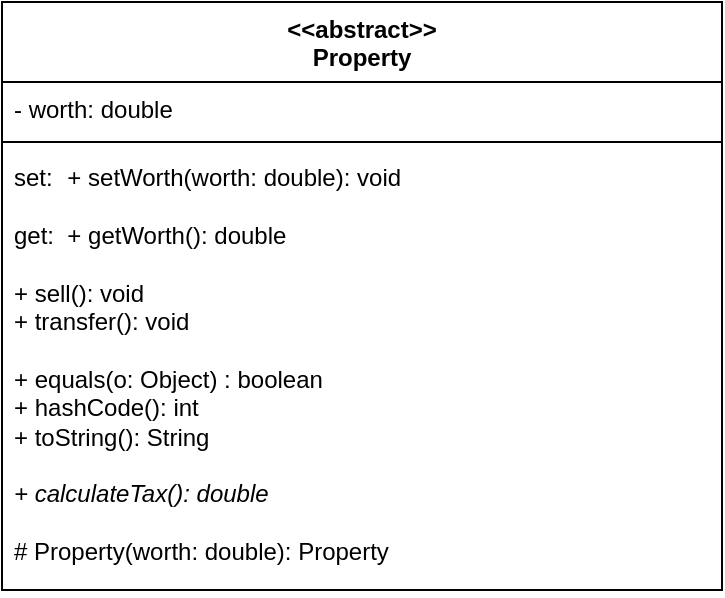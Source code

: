 <mxfile version="27.0.5" pages="5">
  <diagram name="Property" id="wa5DwxjNyDhalCKVPrPP">
    <mxGraphModel dx="815" dy="485" grid="1" gridSize="10" guides="1" tooltips="1" connect="1" arrows="1" fold="1" page="1" pageScale="1" pageWidth="827" pageHeight="1169" background="#ffffff" math="0" shadow="0">
      <root>
        <mxCell id="0" />
        <mxCell id="1" parent="0" />
        <mxCell id="NBuTn_BIuKZggfuIWKDu-5" value="&lt;div&gt;&amp;lt;&amp;lt;abstract&amp;gt;&amp;gt;&lt;/div&gt;Property" style="swimlane;fontStyle=1;align=center;verticalAlign=top;childLayout=stackLayout;horizontal=1;startSize=40;horizontalStack=0;resizeParent=1;resizeParentMax=0;resizeLast=0;collapsible=1;marginBottom=0;whiteSpace=wrap;html=1;" parent="1" vertex="1">
          <mxGeometry x="240" y="160" width="360" height="294" as="geometry" />
        </mxCell>
        <mxCell id="NBuTn_BIuKZggfuIWKDu-6" value="- worth: double" style="text;strokeColor=none;fillColor=none;align=left;verticalAlign=top;spacingLeft=4;spacingRight=4;overflow=hidden;rotatable=0;points=[[0,0.5],[1,0.5]];portConstraint=eastwest;whiteSpace=wrap;html=1;" parent="NBuTn_BIuKZggfuIWKDu-5" vertex="1">
          <mxGeometry y="40" width="360" height="26" as="geometry" />
        </mxCell>
        <mxCell id="NBuTn_BIuKZggfuIWKDu-7" value="" style="line;strokeWidth=1;fillColor=none;align=left;verticalAlign=middle;spacingTop=-1;spacingLeft=3;spacingRight=3;rotatable=0;labelPosition=right;points=[];portConstraint=eastwest;strokeColor=inherit;" parent="NBuTn_BIuKZggfuIWKDu-5" vertex="1">
          <mxGeometry y="66" width="360" height="8" as="geometry" />
        </mxCell>
        <mxCell id="NBuTn_BIuKZggfuIWKDu-8" value="set:&lt;span style=&quot;white-space: pre;&quot;&gt;&#x9;&lt;/span&gt;+&amp;nbsp;setWorth(worth: double): void&lt;div&gt;&lt;br&gt;&lt;/div&gt;&lt;div&gt;get:&lt;span style=&quot;white-space: pre;&quot;&gt;&#x9;&lt;/span&gt;+ getWorth(): double&lt;/div&gt;&lt;div&gt;&lt;br&gt;&lt;/div&gt;&lt;div&gt;+ sell(): void&lt;/div&gt;&lt;div&gt;+ transfer(): void&lt;/div&gt;&lt;div&gt;&lt;br&gt;&lt;/div&gt;&lt;div&gt;+ equals(o: Object) : boolean&lt;/div&gt;&lt;div&gt;+ hashCode(): int&lt;/div&gt;&lt;div&gt;+ toString(): String&lt;/div&gt;&lt;div&gt;&lt;br&gt;&lt;/div&gt;&lt;div&gt;&lt;i&gt;+&amp;nbsp;calculateTax(): double&lt;/i&gt;&lt;/div&gt;&lt;div&gt;&lt;br&gt;&lt;/div&gt;&lt;div&gt;# Property(worth: double): Property&lt;/div&gt;" style="text;strokeColor=none;fillColor=none;align=left;verticalAlign=top;spacingLeft=4;spacingRight=4;overflow=hidden;rotatable=0;points=[[0,0.5],[1,0.5]];portConstraint=eastwest;whiteSpace=wrap;html=1;" parent="NBuTn_BIuKZggfuIWKDu-5" vertex="1">
          <mxGeometry y="74" width="360" height="220" as="geometry" />
        </mxCell>
      </root>
    </mxGraphModel>
  </diagram>
  <diagram id="2PcXBCJ3D4JY9jDkYHzC" name="Apartment">
    <mxGraphModel dx="983" dy="586" grid="1" gridSize="10" guides="1" tooltips="1" connect="1" arrows="1" fold="1" page="1" pageScale="1" pageWidth="827" pageHeight="1169" math="0" shadow="0">
      <root>
        <mxCell id="0" />
        <mxCell id="1" parent="0" />
        <mxCell id="tngslsXcdeeJgETgk8ic-1" value="Apartment" style="swimlane;fontStyle=1;align=center;verticalAlign=top;childLayout=stackLayout;horizontal=1;startSize=26;horizontalStack=0;resizeParent=1;resizeParentMax=0;resizeLast=0;collapsible=1;marginBottom=0;whiteSpace=wrap;html=1;" vertex="1" parent="1">
          <mxGeometry x="240" y="280" width="360" height="240" as="geometry" />
        </mxCell>
        <mxCell id="tngslsXcdeeJgETgk8ic-2" value="- square: int" style="text;strokeColor=none;fillColor=none;align=left;verticalAlign=top;spacingLeft=4;spacingRight=4;overflow=hidden;rotatable=0;points=[[0,0.5],[1,0.5]];portConstraint=eastwest;whiteSpace=wrap;html=1;" vertex="1" parent="tngslsXcdeeJgETgk8ic-1">
          <mxGeometry y="26" width="360" height="26" as="geometry" />
        </mxCell>
        <mxCell id="tngslsXcdeeJgETgk8ic-3" value="" style="line;strokeWidth=1;fillColor=none;align=left;verticalAlign=middle;spacingTop=-1;spacingLeft=3;spacingRight=3;rotatable=0;labelPosition=right;points=[];portConstraint=eastwest;strokeColor=inherit;" vertex="1" parent="tngslsXcdeeJgETgk8ic-1">
          <mxGeometry y="52" width="360" height="8" as="geometry" />
        </mxCell>
        <mxCell id="tngslsXcdeeJgETgk8ic-4" value="&lt;div&gt;&lt;span style=&quot;background-color: transparent; color: light-dark(rgb(0, 0, 0), rgb(255, 255, 255));&quot;&gt;set:&lt;/span&gt;&lt;span style=&quot;background-color: transparent; color: light-dark(rgb(0, 0, 0), rgb(255, 255, 255)); white-space: pre;&quot;&gt;&#x9;&lt;/span&gt;&lt;span style=&quot;background-color: transparent; color: light-dark(rgb(0, 0, 0), rgb(255, 255, 255));&quot;&gt;+&amp;nbsp;setSquare(square: int): void&lt;/span&gt;&lt;/div&gt;&lt;div&gt;&lt;br&gt;&lt;/div&gt;&lt;div&gt;get:&lt;span style=&quot;white-space: pre;&quot;&gt;&#x9;&lt;/span&gt;+ getSquare(): double&lt;/div&gt;&lt;div&gt;&lt;br&gt;&lt;/div&gt;&lt;div&gt;+ equals(o: Object) : boolean&lt;/div&gt;&lt;div&gt;+ hashCode(): int&lt;/div&gt;&lt;div&gt;+ toString(): String&lt;/div&gt;&lt;div&gt;&lt;br&gt;&lt;/div&gt;&lt;div&gt;+&amp;nbsp;calculateTax(): double&lt;/div&gt;&lt;div&gt;&lt;br&gt;&lt;/div&gt;&lt;div&gt;+ Apartment(worth: double, square: int):&amp;nbsp;&lt;span style=&quot;background-color: transparent; color: light-dark(rgb(0, 0, 0), rgb(255, 255, 255));&quot;&gt;Apartment&lt;/span&gt;&lt;/div&gt;" style="text;strokeColor=none;fillColor=none;align=left;verticalAlign=top;spacingLeft=4;spacingRight=4;overflow=hidden;rotatable=0;points=[[0,0.5],[1,0.5]];portConstraint=eastwest;whiteSpace=wrap;html=1;" vertex="1" parent="tngslsXcdeeJgETgk8ic-1">
          <mxGeometry y="60" width="360" height="180" as="geometry" />
        </mxCell>
      </root>
    </mxGraphModel>
  </diagram>
  <diagram id="MML_0T4TknuVYWK0OmkL" name="CountryHouse">
    <mxGraphModel dx="1501" dy="894" grid="1" gridSize="10" guides="1" tooltips="1" connect="1" arrows="1" fold="1" page="1" pageScale="1" pageWidth="827" pageHeight="1169" math="0" shadow="0">
      <root>
        <mxCell id="0" />
        <mxCell id="1" parent="0" />
        <mxCell id="4uCtz70Mz78W5FDCNoMP-1" value="CountryHouse" style="swimlane;fontStyle=1;align=center;verticalAlign=top;childLayout=stackLayout;horizontal=1;startSize=26;horizontalStack=0;resizeParent=1;resizeParentMax=0;resizeLast=0;collapsible=1;marginBottom=0;whiteSpace=wrap;html=1;" vertex="1" parent="1">
          <mxGeometry x="240" y="240" width="360" height="280" as="geometry" />
        </mxCell>
        <mxCell id="4uCtz70Mz78W5FDCNoMP-2" value="- ownershipSquare: int&lt;div&gt;- houseSquare: int&lt;/div&gt;" style="text;strokeColor=none;fillColor=none;align=left;verticalAlign=top;spacingLeft=4;spacingRight=4;overflow=hidden;rotatable=0;points=[[0,0.5],[1,0.5]];portConstraint=eastwest;whiteSpace=wrap;html=1;" vertex="1" parent="4uCtz70Mz78W5FDCNoMP-1">
          <mxGeometry y="26" width="360" height="34" as="geometry" />
        </mxCell>
        <mxCell id="4uCtz70Mz78W5FDCNoMP-3" value="" style="line;strokeWidth=1;fillColor=none;align=left;verticalAlign=middle;spacingTop=-1;spacingLeft=3;spacingRight=3;rotatable=0;labelPosition=right;points=[];portConstraint=eastwest;strokeColor=inherit;" vertex="1" parent="4uCtz70Mz78W5FDCNoMP-1">
          <mxGeometry y="60" width="360" height="8" as="geometry" />
        </mxCell>
        <mxCell id="4uCtz70Mz78W5FDCNoMP-4" value="set:&lt;span style=&quot;white-space: pre;&quot;&gt;&#x9;&lt;/span&gt;+&amp;nbsp;setOwnershipSquare(ownershipSquare: int): void&lt;br&gt;set:&lt;span style=&quot;white-space: pre;&quot;&gt;&#x9;&lt;/span&gt;+&amp;nbsp;setHouseSquare(houseSquare: int): void&lt;br&gt;&lt;div&gt;&lt;br&gt;&lt;/div&gt;&lt;div&gt;get:&lt;span style=&quot;white-space: pre;&quot;&gt;&#x9;&lt;/span&gt;+ getOwnershipSquare(): int&lt;br&gt;get:&lt;span style=&quot;white-space: pre;&quot;&gt;&#x9;&lt;/span&gt;+ getHouseSquare(): int&lt;/div&gt;&lt;div&gt;&lt;br&gt;&lt;/div&gt;&lt;div&gt;+ equals(o: Object) : boolean&lt;/div&gt;&lt;div&gt;+ hashCode(): int&lt;/div&gt;&lt;div&gt;+ toString(): String&lt;/div&gt;&lt;div&gt;&lt;br&gt;&lt;/div&gt;&lt;div&gt;+&amp;nbsp;calculateTax(): double&lt;/div&gt;&lt;div&gt;&lt;br&gt;&lt;/div&gt;&lt;div style=&quot;&quot;&gt;+ CountryHouse(worth: double, ownershipSquare: int,&amp;nbsp;&lt;span style=&quot;background-color: transparent; color: light-dark(rgb(0, 0, 0), rgb(255, 255, 255));&quot;&gt;houseSquare&lt;/span&gt;&lt;span style=&quot;background-color: transparent; color: light-dark(rgb(0, 0, 0), rgb(255, 255, 255));&quot;&gt;: int):&amp;nbsp;CountryHouse&lt;/span&gt;&lt;/div&gt;" style="text;strokeColor=none;fillColor=none;align=left;verticalAlign=top;spacingLeft=4;spacingRight=4;overflow=hidden;rotatable=0;points=[[0,0.5],[1,0.5]];portConstraint=eastwest;whiteSpace=wrap;html=1;" vertex="1" parent="4uCtz70Mz78W5FDCNoMP-1">
          <mxGeometry y="68" width="360" height="212" as="geometry" />
        </mxCell>
      </root>
    </mxGraphModel>
  </diagram>
  <diagram id="dmJMGbZIgpXNnd3IKGhf" name="Car">
    <mxGraphModel dx="713" dy="425" grid="1" gridSize="10" guides="1" tooltips="1" connect="1" arrows="1" fold="1" page="1" pageScale="1" pageWidth="827" pageHeight="1169" math="0" shadow="0">
      <root>
        <mxCell id="0" />
        <mxCell id="1" parent="0" />
        <mxCell id="lImpQYLB9tXkaHJ4s6v8-1" value="Car" style="swimlane;fontStyle=1;align=center;verticalAlign=top;childLayout=stackLayout;horizontal=1;startSize=26;horizontalStack=0;resizeParent=1;resizeParentMax=0;resizeLast=0;collapsible=1;marginBottom=0;whiteSpace=wrap;html=1;" vertex="1" parent="1">
          <mxGeometry x="240" y="280" width="360" height="280" as="geometry" />
        </mxCell>
        <mxCell id="lImpQYLB9tXkaHJ4s6v8-2" value="- volume: double&lt;div&gt;- year: int&lt;/div&gt;" style="text;strokeColor=none;fillColor=none;align=left;verticalAlign=top;spacingLeft=4;spacingRight=4;overflow=hidden;rotatable=0;points=[[0,0.5],[1,0.5]];portConstraint=eastwest;whiteSpace=wrap;html=1;" vertex="1" parent="lImpQYLB9tXkaHJ4s6v8-1">
          <mxGeometry y="26" width="360" height="34" as="geometry" />
        </mxCell>
        <mxCell id="lImpQYLB9tXkaHJ4s6v8-3" value="" style="line;strokeWidth=1;fillColor=none;align=left;verticalAlign=middle;spacingTop=-1;spacingLeft=3;spacingRight=3;rotatable=0;labelPosition=right;points=[];portConstraint=eastwest;strokeColor=inherit;" vertex="1" parent="lImpQYLB9tXkaHJ4s6v8-1">
          <mxGeometry y="60" width="360" height="8" as="geometry" />
        </mxCell>
        <mxCell id="lImpQYLB9tXkaHJ4s6v8-4" value="set:&lt;span style=&quot;white-space: pre;&quot;&gt;&#x9;&lt;/span&gt;+&amp;nbsp;setVolume(volume: double): void&lt;br&gt;set:&lt;span style=&quot;white-space: pre;&quot;&gt;&#x9;&lt;/span&gt;+&amp;nbsp;setYear(year: int): void&lt;br&gt;&lt;div&gt;&lt;br&gt;&lt;/div&gt;&lt;div&gt;get:&lt;span style=&quot;white-space: pre;&quot;&gt;&#x9;&lt;/span&gt;+ getVolume(): double&lt;br&gt;get:&lt;span style=&quot;white-space: pre;&quot;&gt;&#x9;&lt;/span&gt;+ getYear(): int&lt;/div&gt;&lt;div&gt;&lt;br&gt;&lt;/div&gt;&lt;div&gt;+ equals(o: Object) : boolean&lt;/div&gt;&lt;div&gt;+ hashCode(): int&lt;/div&gt;&lt;div&gt;+ toString(): String&lt;/div&gt;&lt;div&gt;&lt;br&gt;&lt;/div&gt;&lt;div&gt;+&amp;nbsp;calculateTax(): double&lt;/div&gt;&lt;div&gt;&lt;br&gt;&lt;/div&gt;&lt;div&gt;+ Car(worth: double, volume: double, year: int):&amp;nbsp;&lt;span style=&quot;background-color: transparent; color: light-dark(rgb(0, 0, 0), rgb(255, 255, 255));&quot;&gt;Car&lt;/span&gt;&lt;/div&gt;" style="text;strokeColor=none;fillColor=none;align=left;verticalAlign=top;spacingLeft=4;spacingRight=4;overflow=hidden;rotatable=0;points=[[0,0.5],[1,0.5]];portConstraint=eastwest;whiteSpace=wrap;html=1;" vertex="1" parent="lImpQYLB9tXkaHJ4s6v8-1">
          <mxGeometry y="68" width="360" height="212" as="geometry" />
        </mxCell>
      </root>
    </mxGraphModel>
  </diagram>
  <diagram id="FRvbGtxtwFznawsBDKb9" name="ALL">
    <mxGraphModel dx="1678" dy="999" grid="1" gridSize="10" guides="1" tooltips="1" connect="1" arrows="1" fold="1" page="1" pageScale="1" pageWidth="1169" pageHeight="1654" math="0" shadow="0">
      <root>
        <mxCell id="0" />
        <mxCell id="1" parent="0" />
        <mxCell id="xRrL83cO2sX1_kC5AzY_-1" value="&lt;div&gt;&amp;lt;&amp;lt;abstract&amp;gt;&amp;gt;&lt;/div&gt;Property" style="swimlane;fontStyle=1;align=center;verticalAlign=top;childLayout=stackLayout;horizontal=1;startSize=40;horizontalStack=0;resizeParent=1;resizeParentMax=0;resizeLast=0;collapsible=1;marginBottom=0;whiteSpace=wrap;html=1;" vertex="1" parent="1">
          <mxGeometry x="400" y="120" width="360" height="294" as="geometry" />
        </mxCell>
        <mxCell id="xRrL83cO2sX1_kC5AzY_-2" value="- worth: double" style="text;strokeColor=none;fillColor=none;align=left;verticalAlign=top;spacingLeft=4;spacingRight=4;overflow=hidden;rotatable=0;points=[[0,0.5],[1,0.5]];portConstraint=eastwest;whiteSpace=wrap;html=1;" vertex="1" parent="xRrL83cO2sX1_kC5AzY_-1">
          <mxGeometry y="40" width="360" height="26" as="geometry" />
        </mxCell>
        <mxCell id="xRrL83cO2sX1_kC5AzY_-3" value="" style="line;strokeWidth=1;fillColor=none;align=left;verticalAlign=middle;spacingTop=-1;spacingLeft=3;spacingRight=3;rotatable=0;labelPosition=right;points=[];portConstraint=eastwest;strokeColor=inherit;" vertex="1" parent="xRrL83cO2sX1_kC5AzY_-1">
          <mxGeometry y="66" width="360" height="8" as="geometry" />
        </mxCell>
        <mxCell id="xRrL83cO2sX1_kC5AzY_-4" value="set:&lt;span style=&quot;white-space: pre;&quot;&gt;&#x9;&lt;/span&gt;+&amp;nbsp;setWorth(worth: double): void&lt;div&gt;&lt;br&gt;&lt;/div&gt;&lt;div&gt;get:&lt;span style=&quot;white-space: pre;&quot;&gt;&#x9;&lt;/span&gt;+ getWorth(): double&lt;/div&gt;&lt;div&gt;&lt;br&gt;&lt;/div&gt;&lt;div&gt;+ sell(): void&lt;/div&gt;&lt;div&gt;+ transfer(): void&lt;/div&gt;&lt;div&gt;&lt;br&gt;&lt;/div&gt;&lt;div&gt;+ equals(o: Object) : boolean&lt;/div&gt;&lt;div&gt;+ hashCode(): int&lt;/div&gt;&lt;div&gt;+ toString(): String&lt;/div&gt;&lt;div&gt;&lt;br&gt;&lt;/div&gt;&lt;div&gt;&lt;i&gt;+&amp;nbsp;calculateTax(): double&lt;/i&gt;&lt;/div&gt;&lt;div&gt;&lt;br&gt;&lt;/div&gt;&lt;div&gt;# Property(worth: double): Property&lt;/div&gt;" style="text;strokeColor=none;fillColor=none;align=left;verticalAlign=top;spacingLeft=4;spacingRight=4;overflow=hidden;rotatable=0;points=[[0,0.5],[1,0.5]];portConstraint=eastwest;whiteSpace=wrap;html=1;" vertex="1" parent="xRrL83cO2sX1_kC5AzY_-1">
          <mxGeometry y="74" width="360" height="220" as="geometry" />
        </mxCell>
        <mxCell id="BsMnTaX-VR2yMeajAzsQ-6" style="edgeStyle=orthogonalEdgeStyle;rounded=0;orthogonalLoop=1;jettySize=auto;html=1;exitX=0.5;exitY=0;exitDx=0;exitDy=0;entryX=0.5;entryY=1;entryDx=0;entryDy=0;endArrow=block;endFill=0;endSize=12;startSize=12;" edge="1" parent="1" source="TgOB8JrfFEFi6j78DF1f-1" target="xRrL83cO2sX1_kC5AzY_-1">
          <mxGeometry relative="1" as="geometry" />
        </mxCell>
        <mxCell id="TgOB8JrfFEFi6j78DF1f-1" value="Apartment" style="swimlane;fontStyle=1;align=center;verticalAlign=top;childLayout=stackLayout;horizontal=1;startSize=26;horizontalStack=0;resizeParent=1;resizeParentMax=0;resizeLast=0;collapsible=1;marginBottom=0;whiteSpace=wrap;html=1;" vertex="1" parent="1">
          <mxGeometry y="520" width="360" height="280" as="geometry" />
        </mxCell>
        <mxCell id="TgOB8JrfFEFi6j78DF1f-2" value="- square: int" style="text;strokeColor=none;fillColor=none;align=left;verticalAlign=top;spacingLeft=4;spacingRight=4;overflow=hidden;rotatable=0;points=[[0,0.5],[1,0.5]];portConstraint=eastwest;whiteSpace=wrap;html=1;" vertex="1" parent="TgOB8JrfFEFi6j78DF1f-1">
          <mxGeometry y="26" width="360" height="26" as="geometry" />
        </mxCell>
        <mxCell id="TgOB8JrfFEFi6j78DF1f-3" value="" style="line;strokeWidth=1;fillColor=none;align=left;verticalAlign=middle;spacingTop=-1;spacingLeft=3;spacingRight=3;rotatable=0;labelPosition=right;points=[];portConstraint=eastwest;strokeColor=inherit;" vertex="1" parent="TgOB8JrfFEFi6j78DF1f-1">
          <mxGeometry y="52" width="360" height="8" as="geometry" />
        </mxCell>
        <mxCell id="TgOB8JrfFEFi6j78DF1f-4" value="&lt;div&gt;&lt;span style=&quot;background-color: transparent; color: light-dark(rgb(0, 0, 0), rgb(255, 255, 255));&quot;&gt;set:&lt;/span&gt;&lt;span style=&quot;background-color: transparent; color: light-dark(rgb(0, 0, 0), rgb(255, 255, 255)); white-space: pre;&quot;&gt;&#x9;&lt;/span&gt;&lt;span style=&quot;background-color: transparent; color: light-dark(rgb(0, 0, 0), rgb(255, 255, 255));&quot;&gt;+&amp;nbsp;setSquare(square: int): void&lt;/span&gt;&lt;/div&gt;&lt;div&gt;&lt;br&gt;&lt;/div&gt;&lt;div&gt;get:&lt;span style=&quot;white-space: pre;&quot;&gt;&#x9;&lt;/span&gt;+ getSquare(): double&lt;/div&gt;&lt;div&gt;&lt;br&gt;&lt;/div&gt;&lt;div&gt;+ equals(o: Object) : boolean&lt;/div&gt;&lt;div&gt;+ hashCode(): int&lt;/div&gt;&lt;div&gt;+ toString(): String&lt;/div&gt;&lt;div&gt;&lt;br&gt;&lt;/div&gt;&lt;div&gt;+&amp;nbsp;calculateTax(): double&lt;/div&gt;&lt;div&gt;&lt;br&gt;&lt;/div&gt;&lt;div&gt;+ Apartment(worth: double, square: int):&amp;nbsp;&lt;span style=&quot;background-color: transparent; color: light-dark(rgb(0, 0, 0), rgb(255, 255, 255));&quot;&gt;Apartment&lt;/span&gt;&lt;/div&gt;" style="text;strokeColor=none;fillColor=none;align=left;verticalAlign=top;spacingLeft=4;spacingRight=4;overflow=hidden;rotatable=0;points=[[0,0.5],[1,0.5]];portConstraint=eastwest;whiteSpace=wrap;html=1;" vertex="1" parent="TgOB8JrfFEFi6j78DF1f-1">
          <mxGeometry y="60" width="360" height="220" as="geometry" />
        </mxCell>
        <mxCell id="BsMnTaX-VR2yMeajAzsQ-7" style="edgeStyle=orthogonalEdgeStyle;rounded=0;orthogonalLoop=1;jettySize=auto;html=1;exitX=0.5;exitY=0;exitDx=0;exitDy=0;entryX=0.5;entryY=1;entryDx=0;entryDy=0;endArrow=block;endFill=0;endSize=12;startSize=12;" edge="1" parent="1" source="08Ndo5oltJ201NhPrBwK-1" target="xRrL83cO2sX1_kC5AzY_-1">
          <mxGeometry relative="1" as="geometry" />
        </mxCell>
        <mxCell id="08Ndo5oltJ201NhPrBwK-1" value="CountryHouse" style="swimlane;fontStyle=1;align=center;verticalAlign=top;childLayout=stackLayout;horizontal=1;startSize=26;horizontalStack=0;resizeParent=1;resizeParentMax=0;resizeLast=0;collapsible=1;marginBottom=0;whiteSpace=wrap;html=1;" vertex="1" parent="1">
          <mxGeometry x="400" y="520" width="360" height="280" as="geometry" />
        </mxCell>
        <mxCell id="08Ndo5oltJ201NhPrBwK-2" value="- ownershipSquare: int&lt;div&gt;- houseSquare: int&lt;/div&gt;" style="text;strokeColor=none;fillColor=none;align=left;verticalAlign=top;spacingLeft=4;spacingRight=4;overflow=hidden;rotatable=0;points=[[0,0.5],[1,0.5]];portConstraint=eastwest;whiteSpace=wrap;html=1;" vertex="1" parent="08Ndo5oltJ201NhPrBwK-1">
          <mxGeometry y="26" width="360" height="34" as="geometry" />
        </mxCell>
        <mxCell id="08Ndo5oltJ201NhPrBwK-3" value="" style="line;strokeWidth=1;fillColor=none;align=left;verticalAlign=middle;spacingTop=-1;spacingLeft=3;spacingRight=3;rotatable=0;labelPosition=right;points=[];portConstraint=eastwest;strokeColor=inherit;" vertex="1" parent="08Ndo5oltJ201NhPrBwK-1">
          <mxGeometry y="60" width="360" height="8" as="geometry" />
        </mxCell>
        <mxCell id="08Ndo5oltJ201NhPrBwK-4" value="set:&lt;span style=&quot;white-space: pre;&quot;&gt;&#x9;&lt;/span&gt;+&amp;nbsp;setOwnershipSquare(ownershipSquare: int): void&lt;br&gt;set:&lt;span style=&quot;white-space: pre;&quot;&gt;&#x9;&lt;/span&gt;+&amp;nbsp;setHouseSquare(houseSquare: int): void&lt;br&gt;&lt;div&gt;&lt;br&gt;&lt;/div&gt;&lt;div&gt;get:&lt;span style=&quot;white-space: pre;&quot;&gt;&#x9;&lt;/span&gt;+ getOwnershipSquare(): int&lt;br&gt;get:&lt;span style=&quot;white-space: pre;&quot;&gt;&#x9;&lt;/span&gt;+ getHouseSquare(): int&lt;/div&gt;&lt;div&gt;&lt;br&gt;&lt;/div&gt;&lt;div&gt;+ equals(o: Object) : boolean&lt;/div&gt;&lt;div&gt;+ hashCode(): int&lt;/div&gt;&lt;div&gt;+ toString(): String&lt;/div&gt;&lt;div&gt;&lt;br&gt;&lt;/div&gt;&lt;div&gt;+&amp;nbsp;calculateTax(): double&lt;/div&gt;&lt;div&gt;&lt;br&gt;&lt;/div&gt;&lt;div style=&quot;&quot;&gt;+ CountryHouse(worth: double, ownershipSquare: int,&amp;nbsp;&lt;span style=&quot;background-color: transparent; color: light-dark(rgb(0, 0, 0), rgb(255, 255, 255));&quot;&gt;houseSquare&lt;/span&gt;&lt;span style=&quot;background-color: transparent; color: light-dark(rgb(0, 0, 0), rgb(255, 255, 255));&quot;&gt;: int):&amp;nbsp;CountryHouse&lt;/span&gt;&lt;/div&gt;" style="text;strokeColor=none;fillColor=none;align=left;verticalAlign=top;spacingLeft=4;spacingRight=4;overflow=hidden;rotatable=0;points=[[0,0.5],[1,0.5]];portConstraint=eastwest;whiteSpace=wrap;html=1;" vertex="1" parent="08Ndo5oltJ201NhPrBwK-1">
          <mxGeometry y="68" width="360" height="212" as="geometry" />
        </mxCell>
        <mxCell id="BsMnTaX-VR2yMeajAzsQ-8" style="edgeStyle=orthogonalEdgeStyle;rounded=0;orthogonalLoop=1;jettySize=auto;html=1;exitX=0.5;exitY=0;exitDx=0;exitDy=0;entryX=0.5;entryY=1;entryDx=0;entryDy=0;endArrow=block;endFill=0;endSize=12;startSize=12;" edge="1" parent="1" source="BsMnTaX-VR2yMeajAzsQ-1" target="xRrL83cO2sX1_kC5AzY_-1">
          <mxGeometry relative="1" as="geometry" />
        </mxCell>
        <mxCell id="BsMnTaX-VR2yMeajAzsQ-1" value="Car" style="swimlane;fontStyle=1;align=center;verticalAlign=top;childLayout=stackLayout;horizontal=1;startSize=26;horizontalStack=0;resizeParent=1;resizeParentMax=0;resizeLast=0;collapsible=1;marginBottom=0;whiteSpace=wrap;html=1;" vertex="1" parent="1">
          <mxGeometry x="800" y="520" width="360" height="280" as="geometry" />
        </mxCell>
        <mxCell id="BsMnTaX-VR2yMeajAzsQ-2" value="- volume: double&lt;div&gt;- year: int&lt;/div&gt;" style="text;strokeColor=none;fillColor=none;align=left;verticalAlign=top;spacingLeft=4;spacingRight=4;overflow=hidden;rotatable=0;points=[[0,0.5],[1,0.5]];portConstraint=eastwest;whiteSpace=wrap;html=1;" vertex="1" parent="BsMnTaX-VR2yMeajAzsQ-1">
          <mxGeometry y="26" width="360" height="34" as="geometry" />
        </mxCell>
        <mxCell id="BsMnTaX-VR2yMeajAzsQ-3" value="" style="line;strokeWidth=1;fillColor=none;align=left;verticalAlign=middle;spacingTop=-1;spacingLeft=3;spacingRight=3;rotatable=0;labelPosition=right;points=[];portConstraint=eastwest;strokeColor=inherit;" vertex="1" parent="BsMnTaX-VR2yMeajAzsQ-1">
          <mxGeometry y="60" width="360" height="8" as="geometry" />
        </mxCell>
        <mxCell id="BsMnTaX-VR2yMeajAzsQ-4" value="set:&lt;span style=&quot;white-space: pre;&quot;&gt;&#x9;&lt;/span&gt;+&amp;nbsp;setVolume(volume: double): void&lt;br&gt;set:&lt;span style=&quot;white-space: pre;&quot;&gt;&#x9;&lt;/span&gt;+&amp;nbsp;setYear(year: int): void&lt;br&gt;&lt;div&gt;&lt;br&gt;&lt;/div&gt;&lt;div&gt;get:&lt;span style=&quot;white-space: pre;&quot;&gt;&#x9;&lt;/span&gt;+ getVolume(): double&lt;br&gt;get:&lt;span style=&quot;white-space: pre;&quot;&gt;&#x9;&lt;/span&gt;+ getYear(): int&lt;/div&gt;&lt;div&gt;&lt;br&gt;&lt;/div&gt;&lt;div&gt;+ equals(o: Object) : boolean&lt;/div&gt;&lt;div&gt;+ hashCode(): int&lt;/div&gt;&lt;div&gt;+ toString(): String&lt;/div&gt;&lt;div&gt;&lt;br&gt;&lt;/div&gt;&lt;div&gt;+&amp;nbsp;calculateTax(): double&lt;/div&gt;&lt;div&gt;&lt;br&gt;&lt;/div&gt;&lt;div&gt;+ Car(worth: double, volume: double, year: int):&amp;nbsp;&lt;span style=&quot;background-color: transparent; color: light-dark(rgb(0, 0, 0), rgb(255, 255, 255));&quot;&gt;Car&lt;/span&gt;&lt;/div&gt;" style="text;strokeColor=none;fillColor=none;align=left;verticalAlign=top;spacingLeft=4;spacingRight=4;overflow=hidden;rotatable=0;points=[[0,0.5],[1,0.5]];portConstraint=eastwest;whiteSpace=wrap;html=1;" vertex="1" parent="BsMnTaX-VR2yMeajAzsQ-1">
          <mxGeometry y="68" width="360" height="212" as="geometry" />
        </mxCell>
      </root>
    </mxGraphModel>
  </diagram>
</mxfile>

